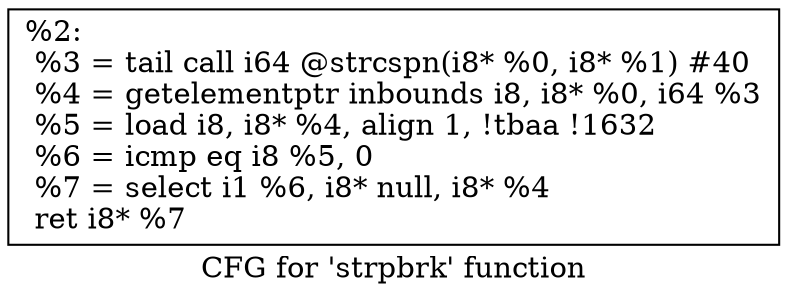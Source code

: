 digraph "CFG for 'strpbrk' function" {
	label="CFG for 'strpbrk' function";

	Node0x1ce0020 [shape=record,label="{%2:\l  %3 = tail call i64 @strcspn(i8* %0, i8* %1) #40\l  %4 = getelementptr inbounds i8, i8* %0, i64 %3\l  %5 = load i8, i8* %4, align 1, !tbaa !1632\l  %6 = icmp eq i8 %5, 0\l  %7 = select i1 %6, i8* null, i8* %4\l  ret i8* %7\l}"];
}
